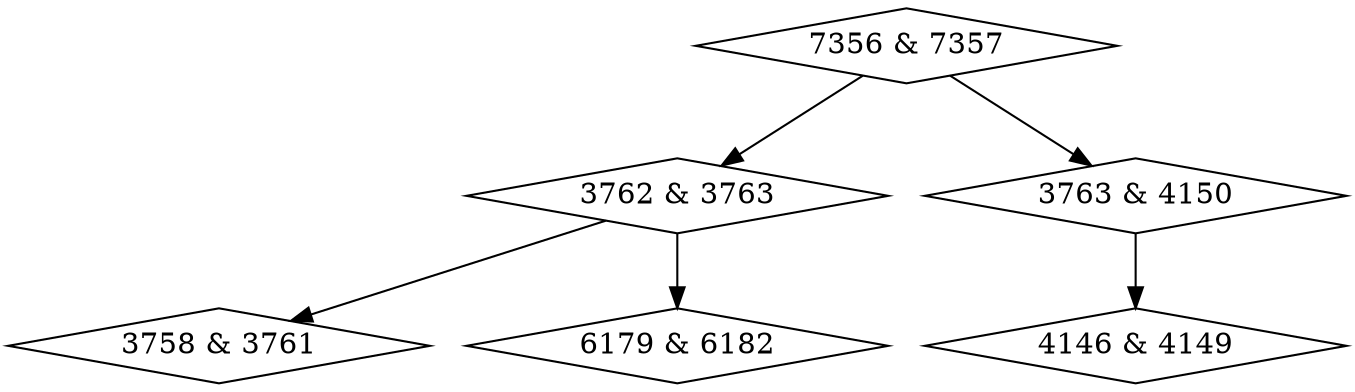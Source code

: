 digraph {
0 [label = "3758 & 3761", shape = diamond];
1 [label = "3762 & 3763", shape = diamond];
2 [label = "3763 & 4150", shape = diamond];
3 [label = "4146 & 4149", shape = diamond];
4 [label = "6179 & 6182", shape = diamond];
5 [label = "7356 & 7357", shape = diamond];
1->0;
1->4;
2->3;
5->1;
5->2;
}
